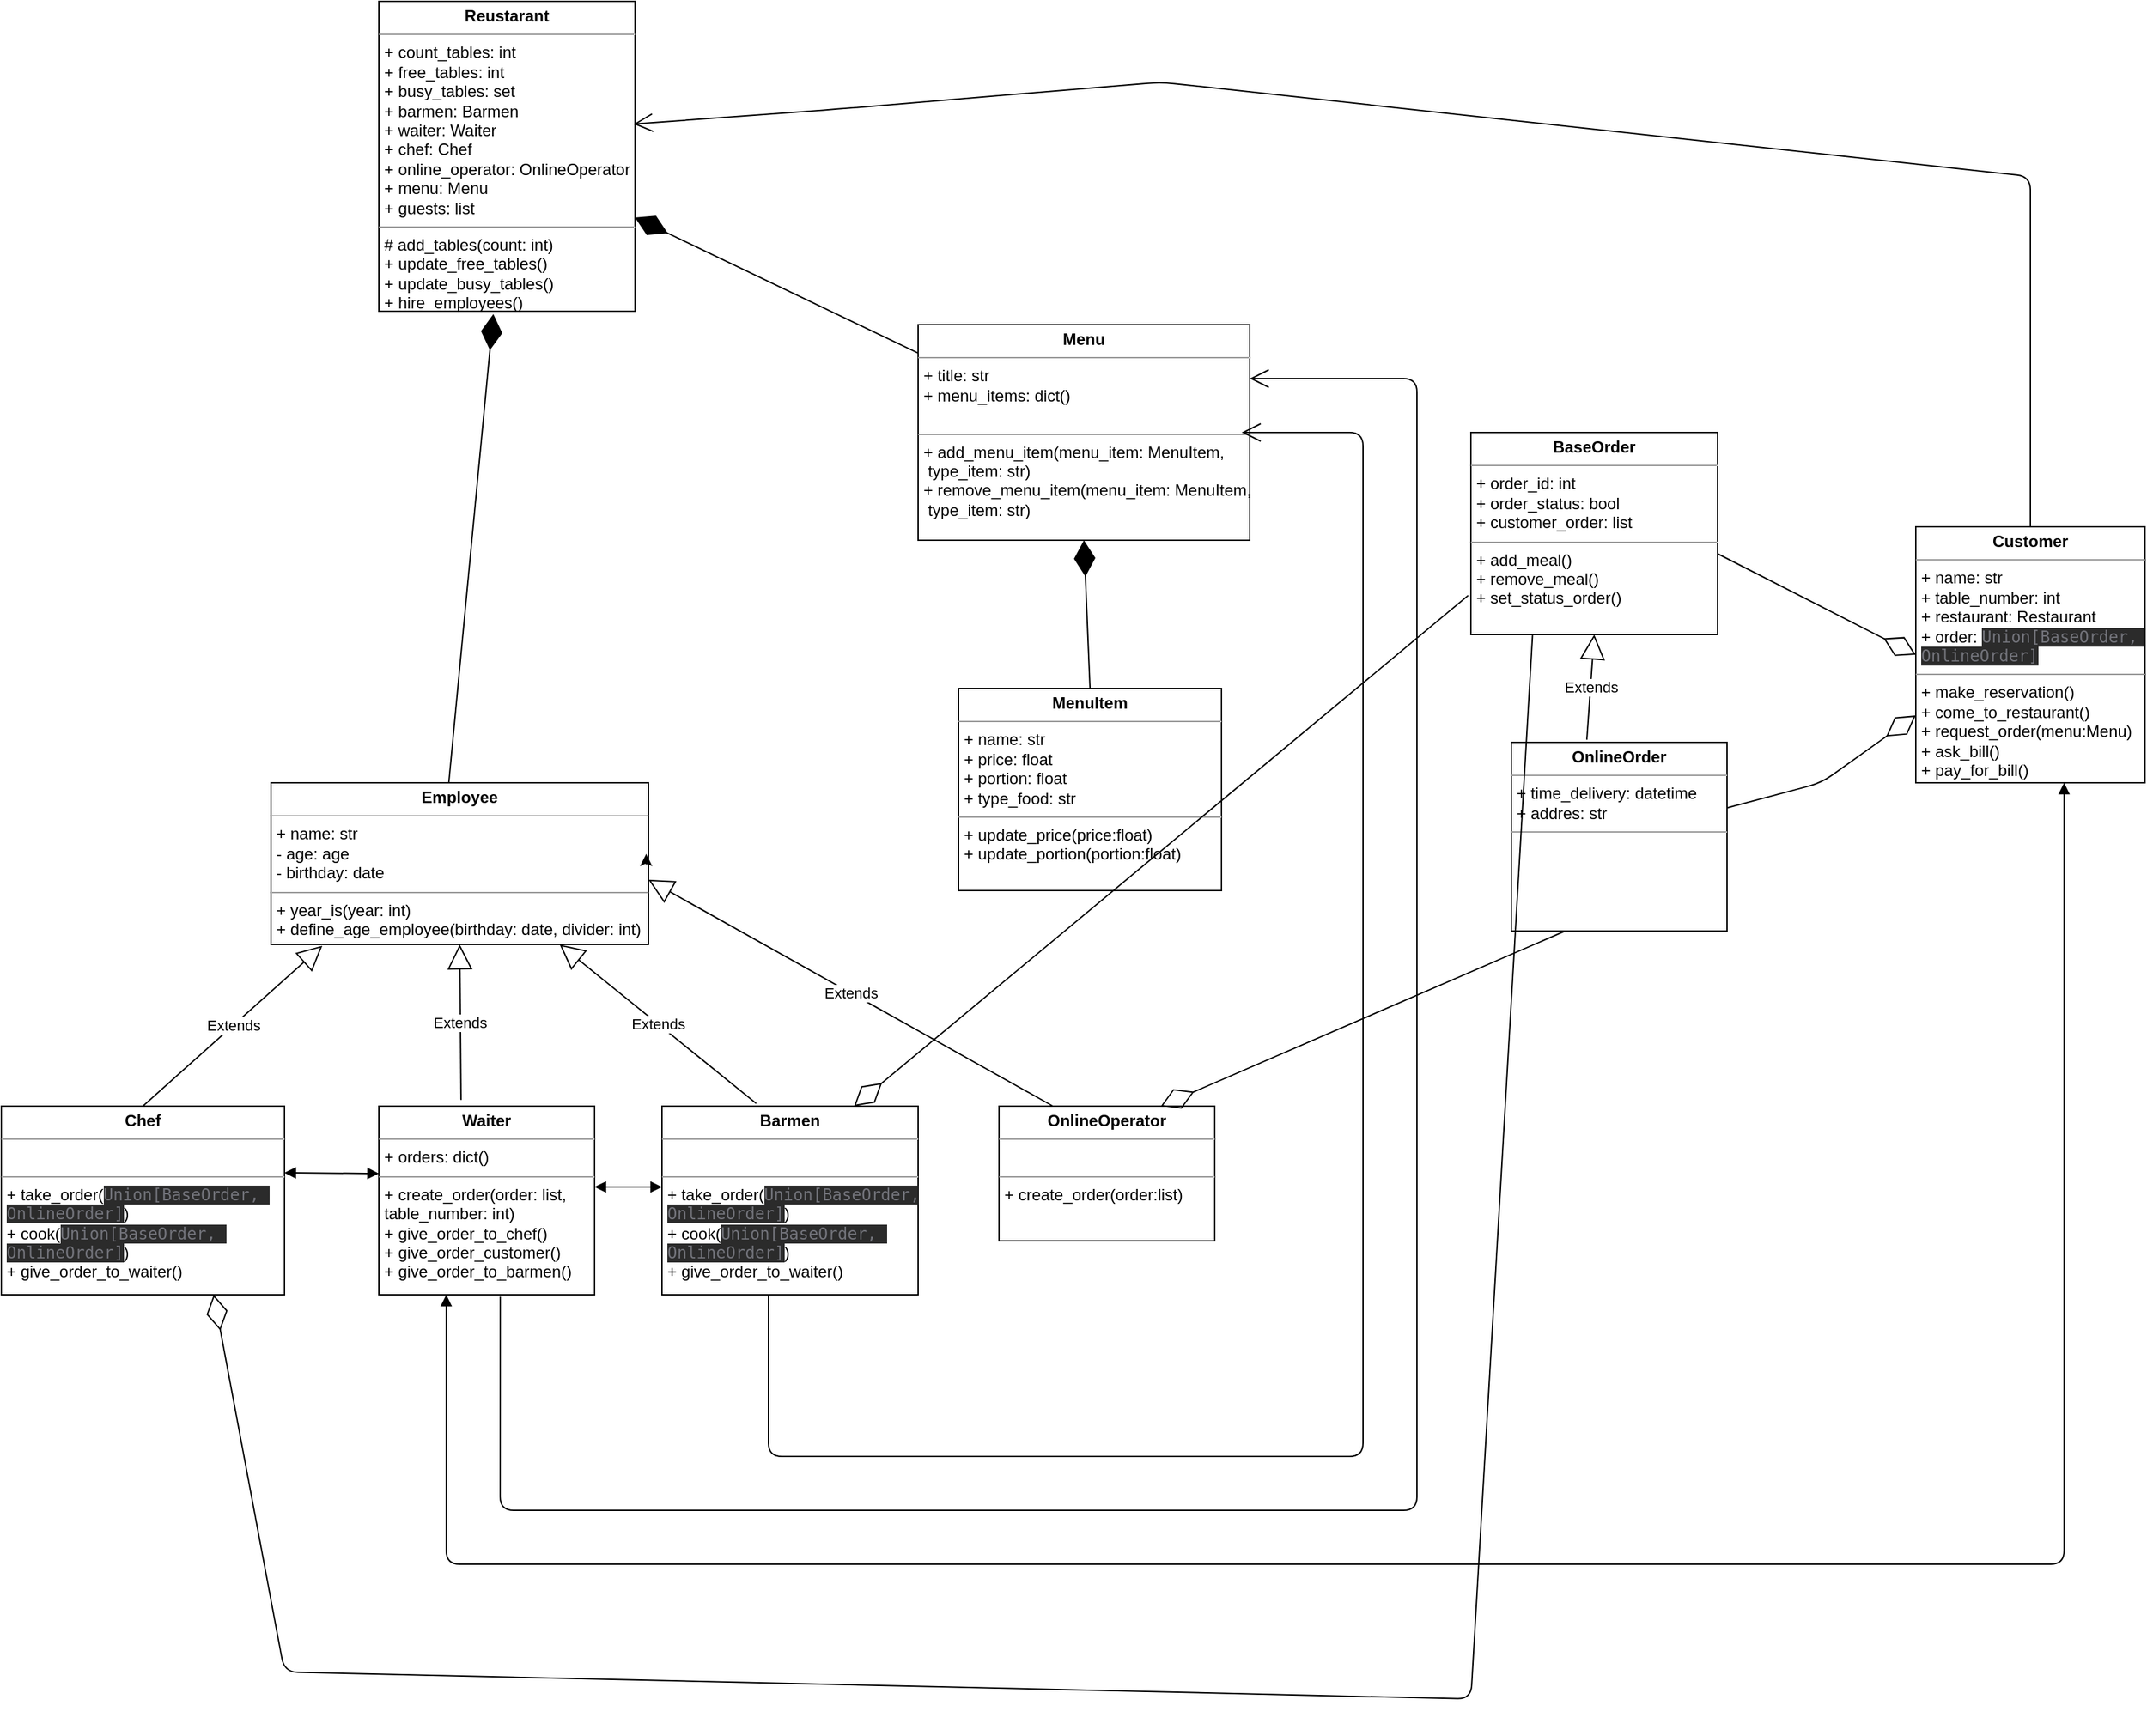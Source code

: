 <mxfile version="14.7.4" type="embed"><diagram id="23iRSUPoRavnBvh4doch" name="Page-1"><mxGraphModel dx="1516" dy="1550" grid="1" gridSize="10" guides="1" tooltips="1" connect="1" arrows="1" fold="1" page="1" pageScale="1" pageWidth="827" pageHeight="1169" math="0" shadow="0"><root><mxCell id="0"/><mxCell id="1" parent="0"/><mxCell id="2" value="&lt;p style=&quot;margin: 0px ; margin-top: 4px ; text-align: center&quot;&gt;&lt;b&gt;Reustarant&lt;/b&gt;&lt;/p&gt;&lt;hr size=&quot;1&quot;&gt;&lt;p style=&quot;margin: 0px ; margin-left: 4px&quot;&gt;+ count_tables: int&lt;/p&gt;&lt;p style=&quot;margin: 0px ; margin-left: 4px&quot;&gt;+ free_tables: int&lt;/p&gt;&lt;p style=&quot;margin: 0px ; margin-left: 4px&quot;&gt;+ busy_tables: set&lt;/p&gt;&lt;p style=&quot;margin: 0px ; margin-left: 4px&quot;&gt;+ barmen: Barmen&lt;/p&gt;&lt;p style=&quot;margin: 0px ; margin-left: 4px&quot;&gt;+ waiter: Waiter&lt;/p&gt;&lt;p style=&quot;margin: 0px ; margin-left: 4px&quot;&gt;+ chef: Chef&lt;/p&gt;&lt;p style=&quot;margin: 0px ; margin-left: 4px&quot;&gt;+ online_operator: OnlineOperator&lt;/p&gt;&lt;p style=&quot;margin: 0px ; margin-left: 4px&quot;&gt;+ menu: Menu&lt;/p&gt;&lt;p style=&quot;margin: 0px ; margin-left: 4px&quot;&gt;+ guests: list&lt;/p&gt;&lt;hr size=&quot;1&quot;&gt;&lt;p style=&quot;margin: 0px ; margin-left: 4px&quot;&gt;# add_tables(count: int)&lt;/p&gt;&lt;p style=&quot;margin: 0px ; margin-left: 4px&quot;&gt;+ update_free_tables()&lt;/p&gt;&lt;p style=&quot;margin: 0px ; margin-left: 4px&quot;&gt;+ update_busy_tables()&lt;/p&gt;&lt;p style=&quot;margin: 0px ; margin-left: 4px&quot;&gt;+ hire_employees()&lt;/p&gt;" style="verticalAlign=top;align=left;overflow=fill;fontSize=12;fontFamily=Helvetica;html=1;" parent="1" vertex="1"><mxGeometry x="150" y="-680" width="190" height="230" as="geometry"/></mxCell><mxCell id="11" value="&lt;p style=&quot;margin: 0px ; margin-top: 4px ; text-align: center&quot;&gt;&lt;b&gt;Employee&lt;/b&gt;&lt;/p&gt;&lt;hr size=&quot;1&quot;&gt;&lt;p style=&quot;margin: 0px ; margin-left: 4px&quot;&gt;+ name: str&lt;/p&gt;&lt;p style=&quot;margin: 0px ; margin-left: 4px&quot;&gt;- age: age&lt;/p&gt;&lt;p style=&quot;margin: 0px ; margin-left: 4px&quot;&gt;- birthday: date&lt;/p&gt;&lt;hr size=&quot;1&quot;&gt;&lt;p style=&quot;margin: 0px ; margin-left: 4px&quot;&gt;+ year_is(year: int)&lt;/p&gt;&lt;p style=&quot;margin: 0px ; margin-left: 4px&quot;&gt;+ define_age_employee(birthday: date, divider: int)&lt;/p&gt;" style="verticalAlign=top;align=left;overflow=fill;fontSize=12;fontFamily=Helvetica;html=1;" parent="1" vertex="1"><mxGeometry x="70" y="-100" width="280" height="120" as="geometry"/></mxCell><mxCell id="12" value="&lt;p style=&quot;margin: 0px ; margin-top: 4px ; text-align: center&quot;&gt;&lt;b&gt;Chef&lt;/b&gt;&lt;/p&gt;&lt;hr size=&quot;1&quot;&gt;&lt;p style=&quot;margin: 0px ; margin-left: 4px&quot;&gt;&lt;br&gt;&lt;/p&gt;&lt;hr size=&quot;1&quot;&gt;&lt;p style=&quot;margin: 0px ; margin-left: 4px&quot;&gt;+ take_order(&lt;span style=&quot;color: rgb(114 , 115 , 122) ; background-color: rgb(43 , 43 , 43) ; font-family: &amp;#34;jetbrains mono&amp;#34; , monospace&quot;&gt;Union[BaseOrder,&amp;nbsp;&lt;/span&gt;&lt;/p&gt;&lt;p style=&quot;margin: 0px ; margin-left: 4px&quot;&gt;&lt;span style=&quot;color: rgb(114 , 115 , 122) ; background-color: rgb(43 , 43 , 43) ; font-family: &amp;#34;jetbrains mono&amp;#34; , monospace&quot;&gt;OnlineOrder]&lt;/span&gt;&lt;span&gt;)&lt;/span&gt;&lt;/p&gt;&lt;p style=&quot;margin: 0px ; margin-left: 4px&quot;&gt;+ cook(&lt;span style=&quot;color: rgb(114 , 115 , 122) ; background-color: rgb(43 , 43 , 43) ; font-family: &amp;#34;jetbrains mono&amp;#34; , monospace&quot;&gt;Union[BaseOrder,&amp;nbsp;&lt;/span&gt;&lt;/p&gt;&lt;p style=&quot;margin: 0px ; margin-left: 4px&quot;&gt;&lt;span style=&quot;color: rgb(114 , 115 , 122) ; background-color: rgb(43 , 43 , 43) ; font-family: &amp;#34;jetbrains mono&amp;#34; , monospace&quot;&gt;OnlineOrder]&lt;/span&gt;&lt;span&gt;)&lt;/span&gt;&lt;/p&gt;&lt;p style=&quot;margin: 0px ; margin-left: 4px&quot;&gt;&lt;span&gt;+ give_order_to_waiter()&lt;/span&gt;&lt;/p&gt;" style="verticalAlign=top;align=left;overflow=fill;fontSize=12;fontFamily=Helvetica;html=1;" parent="1" vertex="1"><mxGeometry x="-130" y="140" width="210" height="140" as="geometry"/></mxCell><mxCell id="13" value="&lt;p style=&quot;margin: 0px ; margin-top: 4px ; text-align: center&quot;&gt;&lt;b&gt;Waiter&lt;/b&gt;&lt;/p&gt;&lt;hr size=&quot;1&quot;&gt;&lt;p style=&quot;margin: 0px ; margin-left: 4px&quot;&gt;+ orders: dict()&lt;/p&gt;&lt;hr size=&quot;1&quot;&gt;&lt;p style=&quot;margin: 0px ; margin-left: 4px&quot;&gt;+ create_order(order: list,&lt;/p&gt;&lt;p style=&quot;margin: 0px ; margin-left: 4px&quot;&gt;table_number: int)&lt;/p&gt;&lt;p style=&quot;margin: 0px ; margin-left: 4px&quot;&gt;+ give_order_to_chef()&lt;/p&gt;&lt;p style=&quot;margin: 0px ; margin-left: 4px&quot;&gt;+ give_order_customer()&lt;/p&gt;&lt;p style=&quot;margin: 0px ; margin-left: 4px&quot;&gt;+ give_order_to_barmen()&lt;/p&gt;&lt;p style=&quot;margin: 0px ; margin-left: 4px&quot;&gt;&lt;br&gt;&lt;/p&gt;" style="verticalAlign=top;align=left;overflow=fill;fontSize=12;fontFamily=Helvetica;html=1;" parent="1" vertex="1"><mxGeometry x="150" y="140" width="160" height="140" as="geometry"/></mxCell><mxCell id="14" style="edgeStyle=orthogonalEdgeStyle;rounded=0;orthogonalLoop=1;jettySize=auto;html=1;exitX=1;exitY=0.5;exitDx=0;exitDy=0;entryX=0.994;entryY=0.44;entryDx=0;entryDy=0;entryPerimeter=0;" parent="1" source="11" target="11" edge="1"><mxGeometry relative="1" as="geometry"/></mxCell><mxCell id="15" value="&lt;p style=&quot;margin: 0px ; margin-top: 4px ; text-align: center&quot;&gt;&lt;b&gt;Barmen&lt;/b&gt;&lt;/p&gt;&lt;hr size=&quot;1&quot;&gt;&lt;p style=&quot;margin: 0px ; margin-left: 4px&quot;&gt;&lt;br&gt;&lt;/p&gt;&lt;hr size=&quot;1&quot;&gt;&lt;p style=&quot;margin: 0px 0px 0px 4px&quot;&gt;+ take_order(&lt;span style=&quot;color: rgb(114 , 115 , 122) ; background-color: rgb(43 , 43 , 43) ; font-family: &amp;#34;jetbrains mono&amp;#34; , monospace&quot;&gt;Union[BaseOrder,&amp;nbsp;&lt;/span&gt;&lt;/p&gt;&lt;p style=&quot;margin: 0px 0px 0px 4px&quot;&gt;&lt;span style=&quot;color: rgb(114 , 115 , 122) ; background-color: rgb(43 , 43 , 43) ; font-family: &amp;#34;jetbrains mono&amp;#34; , monospace&quot;&gt;OnlineOrder]&lt;/span&gt;)&lt;/p&gt;&lt;p style=&quot;margin: 0px 0px 0px 4px&quot;&gt;+ cook(&lt;span style=&quot;color: rgb(114 , 115 , 122) ; background-color: rgb(43 , 43 , 43) ; font-family: &amp;#34;jetbrains mono&amp;#34; , monospace&quot;&gt;Union[BaseOrder,&amp;nbsp;&lt;/span&gt;&lt;/p&gt;&lt;p style=&quot;margin: 0px 0px 0px 4px&quot;&gt;&lt;span style=&quot;color: rgb(114 , 115 , 122) ; background-color: rgb(43 , 43 , 43) ; font-family: &amp;#34;jetbrains mono&amp;#34; , monospace&quot;&gt;OnlineOrder]&lt;/span&gt;)&lt;/p&gt;&lt;p style=&quot;margin: 0px 0px 0px 4px&quot;&gt;+ give_order_to_waiter()&lt;/p&gt;" style="verticalAlign=top;align=left;overflow=fill;fontSize=12;fontFamily=Helvetica;html=1;" parent="1" vertex="1"><mxGeometry x="360" y="140" width="190" height="140" as="geometry"/></mxCell><mxCell id="17" value="&lt;p style=&quot;margin: 0px ; margin-top: 4px ; text-align: center&quot;&gt;&lt;b&gt;BaseOrder&lt;/b&gt;&lt;/p&gt;&lt;hr size=&quot;1&quot;&gt;&lt;p style=&quot;margin: 0px ; margin-left: 4px&quot;&gt;+ order_id: int&lt;/p&gt;&lt;p style=&quot;margin: 0px ; margin-left: 4px&quot;&gt;+ order_status: bool&lt;/p&gt;&lt;p style=&quot;margin: 0px ; margin-left: 4px&quot;&gt;+ customer_order: list&lt;/p&gt;&lt;hr size=&quot;1&quot;&gt;&lt;p style=&quot;margin: 0px ; margin-left: 4px&quot;&gt;+ add_meal()&lt;/p&gt;&lt;p style=&quot;margin: 0px ; margin-left: 4px&quot;&gt;+ remove_meal()&lt;/p&gt;&lt;p style=&quot;margin: 0px ; margin-left: 4px&quot;&gt;+ set_status_order()&lt;/p&gt;&lt;p style=&quot;margin: 0px ; margin-left: 4px&quot;&gt;&lt;br&gt;&lt;/p&gt;" style="verticalAlign=top;align=left;overflow=fill;fontSize=12;fontFamily=Helvetica;html=1;" parent="1" vertex="1"><mxGeometry x="960" y="-360" width="183" height="150" as="geometry"/></mxCell><mxCell id="18" value="&lt;p style=&quot;margin: 0px ; margin-top: 4px ; text-align: center&quot;&gt;&lt;b&gt;OnlineOrder&lt;/b&gt;&lt;/p&gt;&lt;hr size=&quot;1&quot;&gt;&lt;p style=&quot;margin: 0px ; margin-left: 4px&quot;&gt;+ time_delivery: datetime&lt;/p&gt;&lt;p style=&quot;margin: 0px ; margin-left: 4px&quot;&gt;+ addres: str&lt;/p&gt;&lt;hr size=&quot;1&quot;&gt;&lt;p style=&quot;margin: 0px ; margin-left: 4px&quot;&gt;&lt;br&gt;&lt;/p&gt;" style="verticalAlign=top;align=left;overflow=fill;fontSize=12;fontFamily=Helvetica;html=1;" parent="1" vertex="1"><mxGeometry x="990" y="-130" width="160" height="140" as="geometry"/></mxCell><mxCell id="20" value="&lt;p style=&quot;margin: 0px ; margin-top: 4px ; text-align: center&quot;&gt;&lt;b&gt;OnlineOperator&lt;/b&gt;&lt;/p&gt;&lt;hr size=&quot;1&quot;&gt;&lt;p style=&quot;margin: 0px ; margin-left: 4px&quot;&gt;&lt;br&gt;&lt;/p&gt;&lt;hr size=&quot;1&quot;&gt;&lt;p style=&quot;margin: 0px ; margin-left: 4px&quot;&gt;+ create_order(order:list)&lt;/p&gt;" style="verticalAlign=top;align=left;overflow=fill;fontSize=12;fontFamily=Helvetica;html=1;" parent="1" vertex="1"><mxGeometry x="610" y="140" width="160" height="100" as="geometry"/></mxCell><mxCell id="21" value="&lt;p style=&quot;margin: 0px ; margin-top: 4px ; text-align: center&quot;&gt;&lt;b&gt;Menu&lt;/b&gt;&lt;/p&gt;&lt;hr size=&quot;1&quot;&gt;&lt;p style=&quot;margin: 0px ; margin-left: 4px&quot;&gt;+ title: str&lt;/p&gt;&lt;p style=&quot;margin: 0px ; margin-left: 4px&quot;&gt;+ menu_items: dict()&lt;/p&gt;&lt;p style=&quot;margin: 0px ; margin-left: 4px&quot;&gt;&lt;br&gt;&lt;/p&gt;&lt;hr size=&quot;1&quot;&gt;&lt;p style=&quot;margin: 0px ; margin-left: 4px&quot;&gt;+ add_menu_item(menu_item: MenuItem,&lt;/p&gt;&lt;p style=&quot;margin: 0px ; margin-left: 4px&quot;&gt;&amp;nbsp;type_item: str)&lt;/p&gt;&lt;p style=&quot;margin: 0px ; margin-left: 4px&quot;&gt;+ remove_menu_item(&lt;span&gt;menu_item: MenuItem,&lt;/span&gt;&lt;/p&gt;&lt;p style=&quot;margin: 0px ; margin-left: 4px&quot;&gt;&lt;span&gt;&amp;nbsp;type_item: str&lt;/span&gt;)&lt;/p&gt;" style="verticalAlign=top;align=left;overflow=fill;fontSize=12;fontFamily=Helvetica;html=1;" parent="1" vertex="1"><mxGeometry x="550" y="-440" width="246" height="160" as="geometry"/></mxCell><mxCell id="22" value="&lt;p style=&quot;margin: 0px ; margin-top: 4px ; text-align: center&quot;&gt;&lt;b&gt;MenuItem&lt;/b&gt;&lt;/p&gt;&lt;hr size=&quot;1&quot;&gt;&lt;p style=&quot;margin: 0px ; margin-left: 4px&quot;&gt;+ name: str&lt;/p&gt;&lt;p style=&quot;margin: 0px ; margin-left: 4px&quot;&gt;+ price: float&lt;/p&gt;&lt;p style=&quot;margin: 0px ; margin-left: 4px&quot;&gt;+ portion: float&lt;/p&gt;&lt;p style=&quot;margin: 0px ; margin-left: 4px&quot;&gt;+ type_food: str&lt;/p&gt;&lt;hr size=&quot;1&quot;&gt;&lt;p style=&quot;margin: 0px ; margin-left: 4px&quot;&gt;&lt;span&gt;+ update_price(price:float)&lt;/span&gt;&lt;br&gt;&lt;/p&gt;&lt;p style=&quot;margin: 0px ; margin-left: 4px&quot;&gt;+ update_portion(portion:float)&lt;/p&gt;" style="verticalAlign=top;align=left;overflow=fill;fontSize=12;fontFamily=Helvetica;html=1;" parent="1" vertex="1"><mxGeometry x="580" y="-170" width="195" height="150" as="geometry"/></mxCell><mxCell id="23" value="&lt;p style=&quot;margin: 0px ; margin-top: 4px ; text-align: center&quot;&gt;&lt;b&gt;Customer&lt;/b&gt;&lt;/p&gt;&lt;hr size=&quot;1&quot;&gt;&lt;p style=&quot;margin: 0px ; margin-left: 4px&quot;&gt;+ name: str&lt;/p&gt;&lt;p style=&quot;margin: 0px ; margin-left: 4px&quot;&gt;+ table_number: int&lt;/p&gt;&lt;p style=&quot;margin: 0px ; margin-left: 4px&quot;&gt;+ restaurant: Restaurant&lt;/p&gt;&lt;p style=&quot;margin: 0px ; margin-left: 4px&quot;&gt;+ order:&amp;nbsp;&lt;span style=&quot;background-color: rgb(43 , 43 , 43) ; color: rgb(114 , 115 , 122) ; font-family: &amp;#34;jetbrains mono&amp;#34; , monospace&quot;&gt;Union[BaseOrder,&amp;nbsp;&lt;/span&gt;&lt;/p&gt;&lt;p style=&quot;margin: 0px 0px 0px 4px&quot;&gt;&lt;span style=&quot;color: rgb(114 , 115 , 122) ; background-color: rgb(43 , 43 , 43) ; font-family: &amp;#34;jetbrains mono&amp;#34; , monospace&quot;&gt;OnlineOrder]&lt;/span&gt;&lt;/p&gt;&lt;hr size=&quot;1&quot;&gt;&lt;p style=&quot;margin: 0px ; margin-left: 4px&quot;&gt;+ make_reservation()&lt;/p&gt;&lt;p style=&quot;margin: 0px ; margin-left: 4px&quot;&gt;+ come_to_restaurant()&lt;/p&gt;&lt;p style=&quot;margin: 0px ; margin-left: 4px&quot;&gt;+ request_order(menu:Menu)&lt;/p&gt;&lt;p style=&quot;margin: 0px ; margin-left: 4px&quot;&gt;+ ask_bill()&lt;/p&gt;&lt;p style=&quot;margin: 0px ; margin-left: 4px&quot;&gt;+ pay_for_bill()&lt;/p&gt;" style="verticalAlign=top;align=left;overflow=fill;fontSize=12;fontFamily=Helvetica;html=1;" parent="1" vertex="1"><mxGeometry x="1290" y="-290" width="170" height="190" as="geometry"/></mxCell><mxCell id="27" value="Extends" style="endArrow=block;endSize=16;endFill=0;html=1;entryX=0.136;entryY=1.008;entryDx=0;entryDy=0;entryPerimeter=0;exitX=0.5;exitY=0;exitDx=0;exitDy=0;" parent="1" source="12" target="11" edge="1"><mxGeometry width="160" relative="1" as="geometry"><mxPoint x="120" y="150" as="sourcePoint"/><mxPoint x="210" y="100" as="targetPoint"/></mxGeometry></mxCell><mxCell id="29" value="Extends" style="endArrow=block;endSize=16;endFill=0;html=1;exitX=0.381;exitY=-0.033;exitDx=0;exitDy=0;exitPerimeter=0;entryX=0.5;entryY=1;entryDx=0;entryDy=0;" parent="1" source="13" target="11" edge="1"><mxGeometry width="160" relative="1" as="geometry"><mxPoint x="280" y="100" as="sourcePoint"/><mxPoint x="340" y="100" as="targetPoint"/></mxGeometry></mxCell><mxCell id="30" value="Extends" style="endArrow=block;endSize=16;endFill=0;html=1;exitX=0.368;exitY=-0.014;exitDx=0;exitDy=0;exitPerimeter=0;" parent="1" source="15" target="11" edge="1"><mxGeometry width="160" relative="1" as="geometry"><mxPoint x="320" y="30" as="sourcePoint"/><mxPoint x="280" y="23" as="targetPoint"/></mxGeometry></mxCell><mxCell id="31" value="Extends" style="endArrow=block;endSize=16;endFill=0;html=1;exitX=0.25;exitY=0;exitDx=0;exitDy=0;entryX=1;entryY=0.6;entryDx=0;entryDy=0;entryPerimeter=0;" parent="1" source="20" target="11" edge="1"><mxGeometry width="160" relative="1" as="geometry"><mxPoint x="480" y="40" as="sourcePoint"/><mxPoint x="420" y="12" as="targetPoint"/></mxGeometry></mxCell><mxCell id="34" value="Extends" style="endArrow=block;endSize=16;endFill=0;html=1;entryX=0.5;entryY=1;entryDx=0;entryDy=0;exitX=0.35;exitY=-0.014;exitDx=0;exitDy=0;exitPerimeter=0;" parent="1" source="18" target="17" edge="1"><mxGeometry width="160" relative="1" as="geometry"><mxPoint x="995" y="-130" as="sourcePoint"/><mxPoint x="328.5" y="630" as="targetPoint"/><Array as="points"/></mxGeometry></mxCell><mxCell id="46" value="" style="endArrow=diamondThin;endFill=1;endSize=24;html=1;exitX=0.471;exitY=0;exitDx=0;exitDy=0;exitPerimeter=0;entryX=0.447;entryY=1.009;entryDx=0;entryDy=0;entryPerimeter=0;" parent="1" source="11" target="2" edge="1"><mxGeometry width="160" relative="1" as="geometry"><mxPoint x="180" y="-210" as="sourcePoint"/><mxPoint x="340" y="-210" as="targetPoint"/></mxGeometry></mxCell><mxCell id="47" value="" style="endArrow=diamondThin;endFill=1;endSize=24;html=1;" parent="1" source="21" target="2" edge="1"><mxGeometry width="160" relative="1" as="geometry"><mxPoint x="180" y="320" as="sourcePoint"/><mxPoint x="340" y="320" as="targetPoint"/></mxGeometry></mxCell><mxCell id="52" value="" style="endArrow=open;endFill=1;endSize=12;html=1;exitX=0.5;exitY=0;exitDx=0;exitDy=0;entryX=0.995;entryY=0.396;entryDx=0;entryDy=0;entryPerimeter=0;" parent="1" source="23" target="2" edge="1"><mxGeometry width="160" relative="1" as="geometry"><mxPoint x="90" y="350" as="sourcePoint"/><mxPoint x="250" y="350" as="targetPoint"/><Array as="points"><mxPoint x="1375" y="-550"/><mxPoint x="730" y="-620"/><mxPoint x="490" y="-600"/></Array></mxGeometry></mxCell><mxCell id="56" value="" style="endArrow=diamondThin;endFill=1;endSize=24;html=1;exitX=0.5;exitY=0;exitDx=0;exitDy=0;" parent="1" source="22" edge="1"><mxGeometry width="160" relative="1" as="geometry"><mxPoint x="670" y="-190" as="sourcePoint"/><mxPoint x="673" y="-280" as="targetPoint"/></mxGeometry></mxCell><mxCell id="57" value="" style="endArrow=open;endFill=1;endSize=12;html=1;exitX=0.416;exitY=1;exitDx=0;exitDy=0;exitPerimeter=0;" parent="1" source="15" edge="1"><mxGeometry width="160" relative="1" as="geometry"><mxPoint x="400" y="320" as="sourcePoint"/><mxPoint x="790" y="-360" as="targetPoint"/><Array as="points"><mxPoint x="439" y="400"/><mxPoint x="880" y="400"/><mxPoint x="880" y="-360"/></Array></mxGeometry></mxCell><mxCell id="59" value="" style="endArrow=open;endFill=1;endSize=12;html=1;exitX=0.563;exitY=1.011;exitDx=0;exitDy=0;exitPerimeter=0;entryX=1;entryY=0.25;entryDx=0;entryDy=0;" parent="1" source="13" target="21" edge="1"><mxGeometry width="160" relative="1" as="geometry"><mxPoint x="180" y="300" as="sourcePoint"/><mxPoint x="920" y="-480" as="targetPoint"/><Array as="points"><mxPoint x="240" y="440"/><mxPoint x="920" y="440"/><mxPoint x="920" y="-400"/></Array></mxGeometry></mxCell><mxCell id="60" value="" style="endArrow=block;startArrow=block;endFill=1;startFill=1;html=1;" parent="1" edge="1"><mxGeometry width="160" relative="1" as="geometry"><mxPoint x="80" y="189.5" as="sourcePoint"/><mxPoint x="150" y="190" as="targetPoint"/><Array as="points"><mxPoint x="80" y="189.5"/></Array></mxGeometry></mxCell><mxCell id="61" value="" style="endArrow=block;startArrow=block;endFill=1;startFill=1;html=1;" parent="1" edge="1"><mxGeometry width="160" relative="1" as="geometry"><mxPoint x="200" y="280" as="sourcePoint"/><mxPoint x="1400" y="-100" as="targetPoint"/><Array as="points"><mxPoint x="200" y="480"/><mxPoint x="1400" y="480"/></Array></mxGeometry></mxCell><mxCell id="62" value="" style="endArrow=block;startArrow=block;endFill=1;startFill=1;html=1;" parent="1" edge="1"><mxGeometry width="160" relative="1" as="geometry"><mxPoint x="310" y="200" as="sourcePoint"/><mxPoint x="360" y="200" as="targetPoint"/></mxGeometry></mxCell><mxCell id="63" value="" style="endArrow=diamondThin;endFill=0;endSize=24;html=1;entryX=0;entryY=0.5;entryDx=0;entryDy=0;" edge="1" parent="1" target="23"><mxGeometry width="160" relative="1" as="geometry"><mxPoint x="1143" y="-270" as="sourcePoint"/><mxPoint x="1270" y="-210" as="targetPoint"/><Array as="points"/></mxGeometry></mxCell><mxCell id="64" value="" style="endArrow=diamondThin;endFill=0;endSize=24;html=1;" edge="1" parent="1" source="18"><mxGeometry width="160" relative="1" as="geometry"><mxPoint x="1143" y="-60.5" as="sourcePoint"/><mxPoint x="1290" y="-150" as="targetPoint"/><Array as="points"><mxPoint x="1220" y="-100"/></Array></mxGeometry></mxCell><mxCell id="72" value="" style="endArrow=diamondThin;endFill=0;endSize=24;html=1;exitX=-0.011;exitY=0.807;exitDx=0;exitDy=0;exitPerimeter=0;entryX=0.75;entryY=0;entryDx=0;entryDy=0;" edge="1" parent="1" source="17" target="15"><mxGeometry width="160" relative="1" as="geometry"><mxPoint x="770" y="-190" as="sourcePoint"/><mxPoint x="860" y="-50" as="targetPoint"/></mxGeometry></mxCell><mxCell id="73" value="" style="endArrow=diamondThin;endFill=0;endSize=24;html=1;entryX=0.75;entryY=0;entryDx=0;entryDy=0;exitX=0.25;exitY=1;exitDx=0;exitDy=0;" edge="1" parent="1" source="18" target="20"><mxGeometry width="160" relative="1" as="geometry"><mxPoint x="790" y="20" as="sourcePoint"/><mxPoint x="950" y="20" as="targetPoint"/></mxGeometry></mxCell><mxCell id="74" value="" style="endArrow=diamondThin;endFill=0;endSize=24;html=1;exitX=0.25;exitY=1;exitDx=0;exitDy=0;entryX=0.75;entryY=1;entryDx=0;entryDy=0;" edge="1" parent="1" source="17" target="12"><mxGeometry width="160" relative="1" as="geometry"><mxPoint x="950" y="-240" as="sourcePoint"/><mxPoint x="-60" y="550" as="targetPoint"/><Array as="points"><mxPoint x="960" y="580"/><mxPoint x="80" y="560"/></Array></mxGeometry></mxCell></root></mxGraphModel></diagram></mxfile>